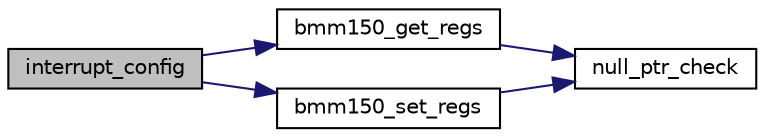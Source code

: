 digraph "interrupt_config"
{
  edge [fontname="Helvetica",fontsize="10",labelfontname="Helvetica",labelfontsize="10"];
  node [fontname="Helvetica",fontsize="10",shape=record];
  rankdir="LR";
  Node1 [label="interrupt_config",height=0.2,width=0.4,color="black", fillcolor="grey75", style="filled", fontcolor="black"];
  Node1 -> Node2 [color="midnightblue",fontsize="10",style="solid",fontname="Helvetica"];
  Node2 [label="bmm150_get_regs",height=0.2,width=0.4,color="black", fillcolor="white", style="filled",URL="$bmm150_8c.html#ac3b65c846fa1d826b2addbbef4292a9c",tooltip="This API reads the data from the given register address of the sensor. "];
  Node2 -> Node3 [color="midnightblue",fontsize="10",style="solid",fontname="Helvetica"];
  Node3 [label="null_ptr_check",height=0.2,width=0.4,color="black", fillcolor="white", style="filled",URL="$bmm150_8c.html#ab0bcb8de99dc3747e6249b8406c766dc",tooltip="This internal API is used to validate the device pointer for null conditions. "];
  Node1 -> Node4 [color="midnightblue",fontsize="10",style="solid",fontname="Helvetica"];
  Node4 [label="bmm150_set_regs",height=0.2,width=0.4,color="black", fillcolor="white", style="filled",URL="$bmm150_8c.html#a88285b4abe005f21a5cc9392dddb9de9",tooltip="This API writes the given data to the register address of the sensor. "];
  Node4 -> Node3 [color="midnightblue",fontsize="10",style="solid",fontname="Helvetica"];
}
